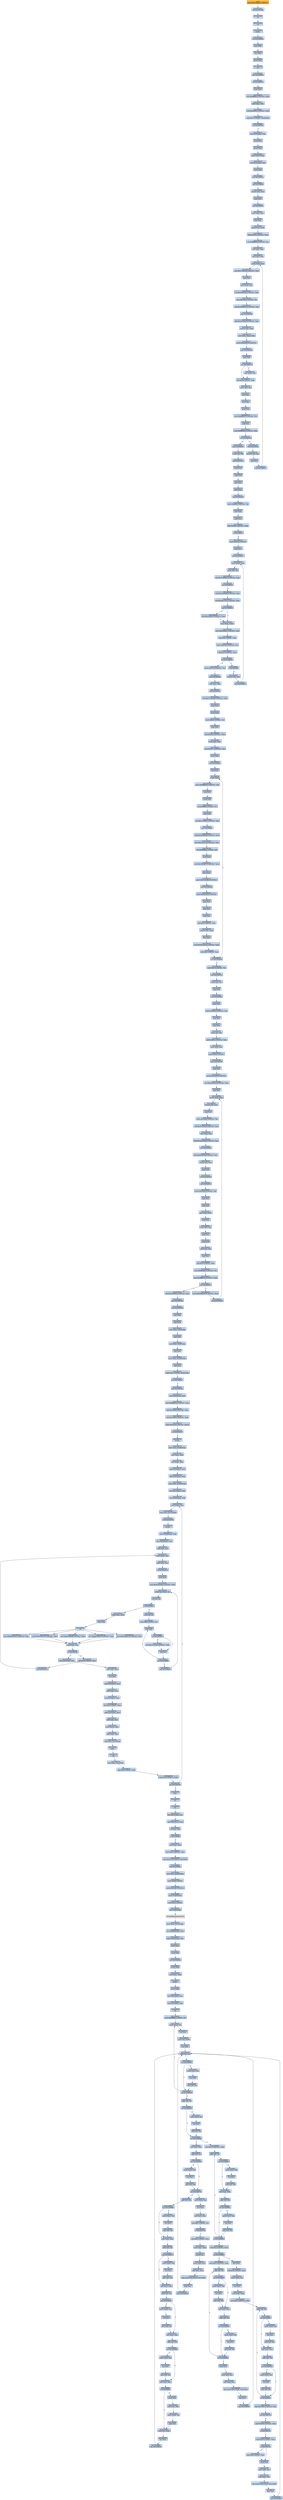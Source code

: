 digraph G {
node[shape=rectangle,style=filled,fillcolor=lightsteelblue,color=lightsteelblue]
bgcolor="transparent"
a0x01001000pushl_0x10d9001UINT32[label="start\npushl $0x10d9001<UINT32>",color="lightgrey",fillcolor="orange"];
a0x01001005call_0x0100100b[label="0x01001005\ncall 0x0100100b"];
a0x0100100bret[label="0x0100100b\nret"];
a0x0100100aret[label="0x0100100a\nret"];
a0x010d9001pusha_[label="0x010d9001\npusha "];
a0x010d9002call_0x010d900a[label="0x010d9002\ncall 0x010d900a"];
a0x010d900apopl_ebp[label="0x010d900a\npopl %ebp"];
a0x010d900bincl_ebp[label="0x010d900b\nincl %ebp"];
a0x010d900cpushl_ebp[label="0x010d900c\npushl %ebp"];
a0x010d900dret[label="0x010d900d\nret"];
a0x010d9008jmp_0x010d900e[label="0x010d9008\njmp 0x010d900e"];
a0x010d900ecall_0x010d9014[label="0x010d900e\ncall 0x010d9014"];
a0x010d9014popl_ebp[label="0x010d9014\npopl %ebp"];
a0x010d9015movl_0xffffffedUINT32_ebx[label="0x010d9015\nmovl $0xffffffed<UINT32>, %ebx"];
a0x010d901aaddl_ebp_ebx[label="0x010d901a\naddl %ebp, %ebx"];
a0x010d901csubl_0xd9000UINT32_ebx[label="0x010d901c\nsubl $0xd9000<UINT32>, %ebx"];
a0x010d9022cmpb_0x1UINT8_0x4debp_[label="0x010d9022\ncmpb $0x1<UINT8>, 0x4d(%ebp)"];
a0x010d9026jne_0x010d9034[label="0x010d9026\njne 0x010d9034"];
a0x010d9034leal_0x53ebp__eax[label="0x010d9034\nleal 0x53(%ebp), %eax"];
a0x010d9037pushl_eax[label="0x010d9037\npushl %eax"];
a0x010d9038pushl_ebx[label="0x010d9038\npushl %ebx"];
a0x010d9039pushl_0xbe5ebp_[label="0x010d9039\npushl 0xbe5(%ebp)"];
a0x010d903fleal_0x35ebp__eax[label="0x010d903f\nleal 0x35(%ebp), %eax"];
a0x010d9042pushl_eax[label="0x010d9042\npushl %eax"];
a0x010d9043jmp_0x010d90ca[label="0x010d9043\njmp 0x010d90ca"];
a0x010d90cacall_0x010d90df[label="0x010d90ca\ncall 0x010d90df"];
a0x010d90dfmovzwl_dx_ecx[label="0x010d90df\nmovzwl %dx, %ecx"];
a0x010d90e2popl_ecx[label="0x010d90e2\npopl %ecx"];
a0x010d90e3call_0x010d90fc[label="0x010d90e3\ncall 0x010d90fc"];
a0x010d90fcmovl_eax_ecx[label="0x010d90fc\nmovl %eax, %ecx"];
a0x010d90fepopl_eax[label="0x010d90fe\npopl %eax"];
a0x010d90ffmovswl_si_edx[label="0x010d90ff\nmovswl %si, %edx"];
a0x010d9102addl_0xa80UINT32_eax[label="0x010d9102\naddl $0xa80<UINT32>, %eax"];
a0x010d9108orw_0xfffff998UINT16_cx[label="0x010d9108\norw $0xfffff998<UINT16>, %cx"];
a0x010d910dsubl_ebx_ebx[label="0x010d910d\nsubl %ebx, %ebx"];
a0x010d910fmovl_esi_ecx[label="0x010d910f\nmovl %esi, %ecx"];
a0x010d9111pushl_ebxeax_[label="0x010d9111\npushl (%ebx,%eax)"];
a0x010d9114movl_0x1760e34fUINT32_ecx[label="0x010d9114\nmovl $0x1760e34f<UINT32>, %ecx"];
a0x010d9119popl_edi[label="0x010d9119\npopl %edi"];
a0x010d911amovl_ecx_esi[label="0x010d911a\nmovl %ecx, %esi"];
a0x010d911cxorl_0x58afe0f2UINT32_edi[label="0x010d911c\nxorl $0x58afe0f2<UINT32>, %edi"];
a0x010d9122xorw_0x18e0UINT16_si[label="0x010d9122\nxorw $0x18e0<UINT16>, %si"];
a0x010d9127addl_0x4698b343UINT32_edi[label="0x010d9127\naddl $0x4698b343<UINT32>, %edi"];
a0x010d912djmp_0x010d9146[label="0x010d912d\njmp 0x010d9146"];
a0x010d9146addl_0x3e74edc0UINT32_edi[label="0x010d9146\naddl $0x3e74edc0<UINT32>, %edi"];
a0x010d914cmovzwl_bx_edx[label="0x010d914c\nmovzwl %bx, %edx"];
a0x010d914fmovl_edi_eaxebx_[label="0x010d914f\nmovl %edi, (%eax,%ebx)"];
a0x010d9152pushl_0xd494679UINT32[label="0x010d9152\npushl $0xd494679<UINT32>"];
a0x010d9157jmp_0x010d916d[label="0x010d9157\njmp 0x010d916d"];
a0x010d916dpopl_edx[label="0x010d916d\npopl %edx"];
a0x010d916ejae_0x010d9176[label="0x010d916e\njae 0x010d9176"];
a0x010d9176subl_0x2UINT8_ebx[label="0x010d9176\nsubl $0x2<UINT8>, %ebx"];
a0x010d9179movw_dx_cx[label="0x010d9179\nmovw %dx, %cx"];
a0x010d917cdecl_ebx[label="0x010d917c\ndecl %ebx"];
a0x010d917ddecl_ebx[label="0x010d917d\ndecl %ebx"];
a0x010d917epushl_edi[label="0x010d917e\npushl %edi"];
a0x010d917fmovw_0xfffff1f7UINT16_cx[label="0x010d917f\nmovw $0xfffff1f7<UINT16>, %cx"];
a0x010d9183popl_esi[label="0x010d9183\npopl %esi"];
a0x010d9184cmpl_0xfffff668UINT32_ebx[label="0x010d9184\ncmpl $0xfffff668<UINT32>, %ebx"];
a0x010d918ajne_0x010d91a9[label="0x010d918a\njne 0x010d91a9"];
a0x010d91a9call_0x010d91b9[label="0x010d91a9\ncall 0x010d91b9"];
a0x010d91b9movzwl_di_esi[label="0x010d91b9\nmovzwl %di, %esi"];
a0x010d91bcpopl_esi[label="0x010d91bc\npopl %esi"];
a0x010d91bdjmp_0x010d9111[label="0x010d91bd\njmp 0x010d9111"];
a0x010d9174movl_edx_esi[label="0x010d9174\nmovl %edx, %esi"];
a0x010d9190jmp_0x010d91d4[label="0x010d9190\njmp 0x010d91d4"];
a0x010d91d4movw_si_di[label="0x010d91d4\nmovw %si, %di"];
a0x010d91d7call_0x010d91ed[label="0x010d91d7\ncall 0x010d91ed"];
a0x010d91edpushl_esi[label="0x010d91ed\npushl %esi"];
a0x010d91eepopl_edi[label="0x010d91ee\npopl %edi"];
a0x010d91efpopl_ebx[label="0x010d91ef\npopl %ebx"];
a0x010d91f0pushl_eax[label="0x010d91f0\npushl %eax"];
a0x010d91f1call_0x010d9200[label="0x010d91f1\ncall 0x010d9200"];
a0x010d9200movw_0x6f4cUINT16_di[label="0x010d9200\nmovw $0x6f4c<UINT16>, %di"];
a0x010d9204popl_edx[label="0x010d9204\npopl %edx"];
a0x010d9205popl_esi[label="0x010d9205\npopl %esi"];
a0x010d9206addl_0x98aUINT32_ebx[label="0x010d9206\naddl $0x98a<UINT32>, %ebx"];
a0x010d920cjl_0x010d9212[label="0x010d920c\njl 0x010d9212"];
a0x010d9212pushl_0x235UINT32[label="0x010d9212\npushl $0x235<UINT32>"];
a0x010d9217popl_ecx[label="0x010d9217\npopl %ecx"];
a0x010d9218jmp_0x010d9231[label="0x010d9218\njmp 0x010d9231"];
a0x010d9231movl_ebx__eax[label="0x010d9231\nmovl (%ebx), %eax"];
a0x010d9233movb_bh_dl[label="0x010d9233\nmovb %bh, %dl"];
a0x010d9235xorl_0x77e69651UINT32_eax[label="0x010d9235\nxorl $0x77e69651<UINT32>, %eax"];
a0x010d923bjae_0x010d9241[label="0x010d923b\njae 0x010d9241"];
a0x010d9241subl_0x22a0deb6UINT32_eax[label="0x010d9241\nsubl $0x22a0deb6<UINT32>, %eax"];
a0x010d9247xorl_0x391e77b7UINT32_eax[label="0x010d9247\nxorl $0x391e77b7<UINT32>, %eax"];
a0x010d924djge_0x010d9259[label="0x010d924d\njge 0x010d9259"];
a0x010d9253addl_0x25d5fe3UINT32_edi[label="0x010d9253\naddl $0x25d5fe3<UINT32>, %edi"];
a0x010d9259movl_eax_ebx_[label="0x010d9259\nmovl %eax, (%ebx)"];
a0x010d925bmovl_0xfa5480cUINT32_edi[label="0x010d925b\nmovl $0xfa5480c<UINT32>, %edi"];
a0x010d9260subl_0x4UINT8_ebx[label="0x010d9260\nsubl $0x4<UINT8>, %ebx"];
a0x010d9263movw_0x21d1UINT16_si[label="0x010d9263\nmovw $0x21d1<UINT16>, %si"];
a0x010d9267subl_0x1UINT32_ecx[label="0x010d9267\nsubl $0x1<UINT32>, %ecx"];
a0x010d926djne_0x010d9281[label="0x010d926d\njne 0x010d9281"];
a0x010d9281jo_0x010d928a[label="0x010d9281\njo 0x010d928a"];
a0x010d9287movswl_ax_edi[label="0x010d9287\nmovswl %ax, %edi"];
a0x010d928ajmp_0x010d9231[label="0x010d928a\njmp 0x010d9231"];
a0x010d9273movw_0x7d3UINT16_si[label="0x010d9273\nmovw $0x7d3<UINT16>, %si"];
a0x010d9277jmp_0x010d9296[label="0x010d9277\njmp 0x010d9296"];
a0x010d9296movl_esi_ebx[label="0x010d9296\nmovl %esi, %ebx"];
a0x010d9298call_0x010d92ac[label="0x010d9298\ncall 0x010d92ac"];
a0x010d92acmovl_0x7119c656UINT32_edx[label="0x010d92ac\nmovl $0x7119c656<UINT32>, %edx"];
a0x010d92b1popl_eax[label="0x010d92b1\npopl %eax"];
a0x010d92b2pushl_edx[label="0x010d92b2\npushl %edx"];
a0x010d92b3movb_0x62UINT8_cl[label="0x010d92b3\nmovb $0x62<UINT8>, %cl"];
a0x010d92b5popl_ebx[label="0x010d92b5\npopl %ebx"];
a0x010d92b6addl_0x8caUINT32_eax[label="0x010d92b6\naddl $0x8ca<UINT32>, %eax"];
a0x010d92bcmovl_eax_ebx[label="0x010d92bc\nmovl %eax, %ebx"];
a0x010d92bemovl_0x207UINT32_esi[label="0x010d92be\nmovl $0x207<UINT32>, %esi"];
a0x010d92c3pushl_ebx[label="0x010d92c3\npushl %ebx"];
a0x010d92c4jmp_0x010d92dc[label="0x010d92c4\njmp 0x010d92dc"];
a0x010d92dcpopl_ecx[label="0x010d92dc\npopl %ecx"];
a0x010d92ddpushl_eax_[label="0x010d92dd\npushl (%eax)"];
a0x010d92dfmovw_0xffff9654UINT16_dx[label="0x010d92df\nmovw $0xffff9654<UINT16>, %dx"];
a0x010d92e3popl_edi[label="0x010d92e3\npopl %edi"];
a0x010d92e4pushl_edi[label="0x010d92e4\npushl %edi"];
a0x010d92e5orb_0xffffffecUINT8_cl[label="0x010d92e5\norb $0xffffffec<UINT8>, %cl"];
a0x010d92e8popl_edx[label="0x010d92e8\npopl %edx"];
a0x010d92e9xorl_0x1cc290f7UINT32_edi[label="0x010d92e9\nxorl $0x1cc290f7<UINT32>, %edi"];
a0x010d92efjmp_0x010d9301[label="0x010d92ef\njmp 0x010d9301"];
a0x010d9301addl_0x5d0d2b64UINT32_edi[label="0x010d9301\naddl $0x5d0d2b64<UINT32>, %edi"];
a0x010d9307subl_0x152c21cdUINT32_edi[label="0x010d9307\nsubl $0x152c21cd<UINT32>, %edi"];
a0x010d930dadcb_0xffffffaaUINT8_ch[label="0x010d930d\nadcb $0xffffffaa<UINT8>, %ch"];
a0x010d9310pushl_edi[label="0x010d9310\npushl %edi"];
a0x010d9311movl_0x3f5a4877UINT32_ecx[label="0x010d9311\nmovl $0x3f5a4877<UINT32>, %ecx"];
a0x010d9316popl_eax_[label="0x010d9316\npopl (%eax)"];
a0x010d9318pushl_0x212bc802UINT32[label="0x010d9318\npushl $0x212bc802<UINT32>"];
a0x010d931dcall_0x010d9330[label="0x010d931d\ncall 0x010d9330"];
a0x010d9330pushl_0x2b81fafeUINT32[label="0x010d9330\npushl $0x2b81fafe<UINT32>"];
a0x010d9335popl_ebx[label="0x010d9335\npopl %ebx"];
a0x010d9336popl_ebx[label="0x010d9336\npopl %ebx"];
a0x010d9337popl_ebx[label="0x010d9337\npopl %ebx"];
a0x010d9338subl_0x3UINT8_eax[label="0x010d9338\nsubl $0x3<UINT8>, %eax"];
a0x010d933bmovzwl_dx_edx[label="0x010d933b\nmovzwl %dx, %edx"];
a0x010d933edecl_eax[label="0x010d933e\ndecl %eax"];
a0x010d933fmovl_0x3b230ec8UINT32_edx[label="0x010d933f\nmovl $0x3b230ec8<UINT32>, %edx"];
a0x010d9344subl_0x1UINT8_esi[label="0x010d9344\nsubl $0x1<UINT8>, %esi"];
a0x010d9347jne_0x010d92dd[label="0x010d9347\njne 0x010d92dd"];
a0x010d934dmovb_0x75UINT8_dl[label="0x010d934d\nmovb $0x75<UINT8>, %dl"];
a0x010d934fcall_0x010d935c[label="0x010d934f\ncall 0x010d935c"];
a0x010d935cmovw_ax_cx[label="0x010d935c\nmovw %ax, %cx"];
a0x010d935fpopl_edi[label="0x010d935f\npopl %edi"];
a0x010d9360call_0x010d936c[label="0x010d9360\ncall 0x010d936c"];
a0x010d936cpushl_ecx[label="0x010d936c\npushl %ecx"];
a0x010d936daddw_0x5d62UINT16_ax[label="0x010d936d\naddw $0x5d62<UINT16>, %ax"];
a0x010d9372popl_edi[label="0x010d9372\npopl %edi"];
a0x010d9373popl_ebx[label="0x010d9373\npopl %ebx"];
a0x010d9374movw_si_ax[label="0x010d9374\nmovw %si, %ax"];
a0x010d9377addl_0x802UINT32_ebx[label="0x010d9377\naddl $0x802<UINT32>, %ebx"];
a0x010d937dmovl_edi_eax[label="0x010d937d\nmovl %edi, %eax"];
a0x010d937fpushl_0x0UINT32[label="0x010d937f\npushl $0x0<UINT32>"];
a0x010d9384jmp_0x010d9390[label="0x010d9384\njmp 0x010d9390"];
a0x010d9390popl_edx[label="0x010d9390\npopl %edx"];
a0x010d9391pushl_0x2c897f8UINT32[label="0x010d9391\npushl $0x2c897f8<UINT32>"];
a0x010d9396xorl_0x240034c2UINT32_eax[label="0x010d9396\nxorl $0x240034c2<UINT32>, %eax"];
a0x010d939cpopl_eax[label="0x010d939c\npopl %eax"];
a0x010d939dpushl_edxebx_[label="0x010d939d\npushl (%edx,%ebx)"];
a0x010d93a0movzwl_dx_ecx[label="0x010d93a0\nmovzwl %dx, %ecx"];
a0x010d93a3popl_esi[label="0x010d93a3\npopl %esi"];
a0x010d93a4movw_0x3de6UINT16_di[label="0x010d93a4\nmovw $0x3de6<UINT16>, %di"];
a0x010d93a8subl_0x337f5baaUINT32_esi[label="0x010d93a8\nsubl $0x337f5baa<UINT32>, %esi"];
a0x010d93aemovl_edx_ecx[label="0x010d93ae\nmovl %edx, %ecx"];
a0x010d93b0addl_0x4aa4039bUINT32_esi[label="0x010d93b0\naddl $0x4aa4039b<UINT32>, %esi"];
a0x010d93b6jmp_0x010d93c9[label="0x010d93b6\njmp 0x010d93c9"];
a0x010d93c9subl_0x65d0f338UINT32_esi[label="0x010d93c9\nsubl $0x65d0f338<UINT32>, %esi"];
a0x010d93cfmovzwl_di_ecx[label="0x010d93cf\nmovzwl %di, %ecx"];
a0x010d93d2pushl_esi[label="0x010d93d2\npushl %esi"];
a0x010d93d3call_0x010d93e5[label="0x010d93d3\ncall 0x010d93e5"];
a0x010d93e5call_0x010d93f7[label="0x010d93e5\ncall 0x010d93f7"];
a0x010d93f7movw_0x40a6UINT16_di[label="0x010d93f7\nmovw $0x40a6<UINT16>, %di"];
a0x010d93fbpopl_ecx[label="0x010d93fb\npopl %ecx"];
a0x010d93fcpopl_edi[label="0x010d93fc\npopl %edi"];
a0x010d93fdpopl_ebxedx_[label="0x010d93fd\npopl (%ebx,%edx)"];
a0x010d9400pushl_esi[label="0x010d9400\npushl %esi"];
a0x010d9401movw_dx_ax[label="0x010d9401\nmovw %dx, %ax"];
a0x010d9404popl_ecx[label="0x010d9404\npopl %ecx"];
a0x010d9405pushl_edx[label="0x010d9405\npushl %edx"];
a0x010d9406movb_ch_ah[label="0x010d9406\nmovb %ch, %ah"];
a0x010d9408popl_ecx[label="0x010d9408\npopl %ecx"];
a0x010d9409subl_0x4UINT8_edx[label="0x010d9409\nsubl $0x4<UINT8>, %edx"];
a0x010d940cxorw_0xffffc092UINT16_cx[label="0x010d940c\nxorw $0xffffc092<UINT16>, %cx"];
a0x010d9411cmpl_0xfffff8e0UINT32_edx[label="0x010d9411\ncmpl $0xfffff8e0<UINT32>, %edx"];
a0x010d9417jne_0x010d9432[label="0x010d9417\njne 0x010d9432"];
a0x010d9432movl_0x44900445UINT32_eax[label="0x010d9432\nmovl $0x44900445<UINT32>, %eax"];
a0x010d9437jmp_0x010d939d[label="0x010d9437\njmp 0x010d939d"];
a0x010d941dadcl_0x14f5088cUINT32_ecx[label="0x010d941d\nadcl $0x14f5088c<UINT32>, %ecx"];
a0x010d9423jmp_0x010d944b[label="0x010d9423\njmp 0x010d944b"];
a0x010d944bcall_0x010d9450[label="0x010d944b\ncall 0x010d9450"];
a0x010d9450popl_ebp[label="0x010d9450\npopl %ebp"];
a0x010d9451popl_ebx[label="0x010d9451\npopl %ebx"];
a0x010d9452movl_ebx_0x5bebp_[label="0x010d9452\nmovl %ebx, 0x5b(%ebp)"];
a0x010d9455popl_ebx[label="0x010d9455\npopl %ebx"];
a0x010d9456movl_ebx_0x5febp_[label="0x010d9456\nmovl %ebx, 0x5f(%ebp)"];
a0x010d9459popl_eax[label="0x010d9459\npopl %eax"];
a0x010d945amovl_eax_0x40debp_[label="0x010d945a\nmovl %eax, 0x40d(%ebp)"];
a0x010d9460popl_eax[label="0x010d9460\npopl %eax"];
a0x010d9461cmpb_0x1UINT8_0x5aebp_[label="0x010d9461\ncmpb $0x1<UINT8>, 0x5a(%ebp)"];
a0x010d9465jne_0x010d94c0[label="0x010d9465\njne 0x010d94c0"];
a0x010d94c0call_0x010d9761[label="0x010d94c0\ncall 0x010d9761"];
a0x010d9761movl_0x24esp__eax[label="0x010d9761\nmovl 0x24(%esp), %eax"];
a0x010d9765andl_0xffff0000UINT32_eax[label="0x010d9765\nandl $0xffff0000<UINT32>, %eax"];
a0x010d976aaddl_0x10000UINT32_eax[label="0x010d976a\naddl $0x10000<UINT32>, %eax"];
a0x010d976fsubl_0x10000UINT32_eax[label="0x010d976f\nsubl $0x10000<UINT32>, %eax"];
a0x010d9774cmpw_0x5a4dUINT16_eax_[label="0x010d9774\ncmpw $0x5a4d<UINT16>, (%eax)"];
a0x010d9779jne_0x010d976f[label="0x010d9779\njne 0x010d976f"];
a0x010d977bpusha_[label="0x010d977b\npusha "];
a0x010d977cmovl_eax_0x3f8ebp_[label="0x010d977c\nmovl %eax, 0x3f8(%ebp)"];
a0x010d9782movl_eax_edx[label="0x010d9782\nmovl %eax, %edx"];
a0x010d9784movl_eax_ebx[label="0x010d9784\nmovl %eax, %ebx"];
a0x010d9786addl_0x3ceax__eax[label="0x010d9786\naddl 0x3c(%eax), %eax"];
a0x010d9789addl_0x78eax__ebx[label="0x010d9789\naddl 0x78(%eax), %ebx"];
a0x010d978cmovl_ebx_0x30debp_[label="0x010d978c\nmovl %ebx, 0x30d(%ebp)"];
a0x010d9792leal_0x3ccebp__ebx[label="0x010d9792\nleal 0x3cc(%ebp), %ebx"];
a0x010d9798leal_0x3e4ebp__edi[label="0x010d9798\nleal 0x3e4(%ebp), %edi"];
a0x010d979emovl_ebx__esi[label="0x010d979e\nmovl (%ebx), %esi"];
a0x010d97a0movl_esi_0x37cebp_[label="0x010d97a0\nmovl %esi, 0x37c(%ebp)"];
a0x010d97a6call_0x010d97b6[label="0x010d97a6\ncall 0x010d97b6"];
a0x010d97b6pusha_[label="0x010d97b6\npusha "];
a0x010d97b7movl_0x30debp__ebx[label="0x010d97b7\nmovl 0x30d(%ebp), %ebx"];
a0x010d97bdmovl_0x20ebx__ecx[label="0x010d97bd\nmovl 0x20(%ebx), %ecx"];
a0x010d97c0addl_edx_ecx[label="0x010d97c0\naddl %edx, %ecx"];
a0x010d97c2movl_ecx__esi[label="0x010d97c2\nmovl (%ecx), %esi"];
a0x010d97c4addl_edx_esi[label="0x010d97c4\naddl %edx, %esi"];
a0x010d97c6call_0x010d97fa[label="0x010d97c6\ncall 0x010d97fa"];
a0x010d97fapushl_edx[label="0x010d97fa\npushl %edx"];
a0x010d97fbmovl_0x9c3b248eUINT32_edx[label="0x010d97fb\nmovl $0x9c3b248e<UINT32>, %edx"];
a0x010d9800lodsb_ds_esi__al[label="0x010d9800\nlodsb %ds:(%esi), %al"];
a0x010d9801orb_al_al[label="0x010d9801\norb %al, %al"];
a0x010d9803je_0x010d9819[label="0x010d9803\nje 0x010d9819"];
a0x010d9805xorb_al_dl[label="0x010d9805\nxorb %al, %dl"];
a0x010d9807movb_0x8UINT8_al[label="0x010d9807\nmovb $0x8<UINT8>, %al"];
a0x010d9809shrl_edx[label="0x010d9809\nshrl %edx"];
a0x010d980bjae_0x010d9813[label="0x010d980b\njae 0x010d9813"];
a0x010d980dxorl_0xc1a7f39aUINT32_edx[label="0x010d980d\nxorl $0xc1a7f39a<UINT32>, %edx"];
a0x010d9813decb_al[label="0x010d9813\ndecb %al"];
a0x010d9815jne_0x010d9809[label="0x010d9815\njne 0x010d9809"];
a0x010d9817jmp_0x010d9800[label="0x010d9817\njmp 0x010d9800"];
a0x010d9819xchgl_eax_edx[label="0x010d9819\nxchgl %eax, %edx"];
a0x010d981apopl_edx[label="0x010d981a\npopl %edx"];
a0x010d981bret[label="0x010d981b\nret"];
a0x010d97cbmovl_0xb72551a7UINT32_edi[label="0x010d97cb\nmovl $0xb72551a7<UINT32>, %edi"];
a0x010d97d0cmpl_edi_eax[label="0x010d97d0\ncmpl %edi, %eax"];
a0x010d97d2je_0x010d97d9[label="0x010d97d2\nje 0x010d97d9"];
a0x010d97d4addl_0x4UINT8_ecx[label="0x010d97d4\naddl $0x4<UINT8>, %ecx"];
a0x010d97d7jmp_0x010d97c2[label="0x010d97d7\njmp 0x010d97c2"];
a0x010d97d9subl_0x20ebx__ecx[label="0x010d97d9\nsubl 0x20(%ebx), %ecx"];
a0x010d97dcsubl_edx_ecx[label="0x010d97dc\nsubl %edx, %ecx"];
a0x010d97deshrl_ecx[label="0x010d97de\nshrl %ecx"];
a0x010d97e0addl_0x24ebx__ecx[label="0x010d97e0\naddl 0x24(%ebx), %ecx"];
a0x010d97e3addl_edx_ecx[label="0x010d97e3\naddl %edx, %ecx"];
a0x010d97e5movzwl_ecx__ecx[label="0x010d97e5\nmovzwl (%ecx), %ecx"];
a0x010d97e8shll_0x2UINT8_ecx[label="0x010d97e8\nshll $0x2<UINT8>, %ecx"];
a0x010d97ebaddl_0x1cebx__ecx[label="0x010d97eb\naddl 0x1c(%ebx), %ecx"];
a0x010d97eeaddl_edx_ecx[label="0x010d97ee\naddl %edx, %ecx"];
a0x010d97f0movl_ecx__ecx[label="0x010d97f0\nmovl (%ecx), %ecx"];
a0x010d97f2addl_edx_ecx[label="0x010d97f2\naddl %edx, %ecx"];
a0x010d97f4movl_ecx_0x1cesp_[label="0x010d97f4\nmovl %ecx, 0x1c(%esp)"];
a0x010d97f8popa_[label="0x010d97f8\npopa "];
a0x010d97f9ret[label="0x010d97f9\nret"];
a0x010d97abstosl_eax_es_edi_[label="0x010d97ab\nstosl %eax, %es:(%edi)"];
a0x010d97acaddl_0x4UINT8_ebx[label="0x010d97ac\naddl $0x4<UINT8>, %ebx"];
a0x010d97afcmpl_0x0UINT8_ebx_[label="0x010d97af\ncmpl $0x0<UINT8>, (%ebx)"];
a0x010d97b2jne_0x010d979e[label="0x010d97b2\njne 0x010d979e"];
a0x010d97cbmovl_0xa7493bf0UINT32_edi[label="0x010d97cb\nmovl $0xa7493bf0<UINT32>, %edi"];
a0x010d97cbmovl_0x90190257UINT32_edi[label="0x010d97cb\nmovl $0x90190257<UINT32>, %edi"];
a0x010d97cbmovl_0x74ee3213UINT32_edi[label="0x010d97cb\nmovl $0x74ee3213<UINT32>, %edi"];
a0x010d97cbmovl_0x49cd75ceUINT32_edi[label="0x010d97cb\nmovl $0x49cd75ce<UINT32>, %edi"];
a0x010d97b4popa_[label="0x010d97b4\npopa "];
a0x010d97b5ret[label="0x010d97b5\nret"];
a0x010d94c5cld_[label="0x010d94c5\ncld "];
a0x010d94c6leal_0x8cebp__esi[label="0x010d94c6\nleal 0x8c(%ebp), %esi"];
a0x010d94cclodsl_ds_esi__eax[label="0x010d94cc\nlodsl %ds:(%esi), %eax"];
a0x010d94cdorl_eax_eax[label="0x010d94cd\norl %eax, %eax"];
a0x010d94cfje_0x010d94ec[label="0x010d94cf\nje 0x010d94ec"];
a0x010d94d1movl_eax_edi[label="0x010d94d1\nmovl %eax, %edi"];
a0x010d94d3movl_0xcUINT32_ecx[label="0x010d94d3\nmovl $0xc<UINT32>, %ecx"];
a0x010d94d8repz_movsb_ds_esi__es_edi_[label="0x010d94d8\nrepz movsb %ds:(%esi), %es:(%edi)"];
a0x010d94dajmp_0x010d94ec[label="0x010d94da\njmp 0x010d94ec"];
a0x010d94ecmovl_esp_0x429ebp_[label="0x010d94ec\nmovl %esp, 0x429(%ebp)"];
a0x010d94f2pushl_0x40UINT8[label="0x010d94f2\npushl $0x40<UINT8>"];
a0x010d94f4pushl_0x1000UINT32[label="0x010d94f4\npushl $0x1000<UINT32>"];
a0x010d94f9pushl_0x408ebp_[label="0x010d94f9\npushl 0x408(%ebp)"];
a0x010d94ffpushl_0x0UINT8[label="0x010d94ff\npushl $0x0<UINT8>"];
a0x010d9501call_0x3f0ebp_[label="0x010d9501\ncall 0x3f0(%ebp)"];
VirtualAlloc_kernel32_dll[label="VirtualAlloc@kernel32.dll",color="lightgrey",fillcolor="lightgrey"];
a0x010d9507movl_eax_0x1ccebp_[label="0x010d9507\nmovl %eax, 0x1cc(%ebp)"];
a0x010d950dmovl_0x400ebp__ebx[label="0x010d950d\nmovl 0x400(%ebp), %ebx"];
a0x010d9513addl_0x40debp__ebx[label="0x010d9513\naddl 0x40d(%ebp), %ebx"];
a0x010d9519pushl_eax[label="0x010d9519\npushl %eax"];
a0x010d951apushl_ebx[label="0x010d951a\npushl %ebx"];
a0x010d951bcall_0x010d9624[label="0x010d951b\ncall 0x010d9624"];
a0x010d9624pushl_ebp[label="0x010d9624\npushl %ebp"];
a0x010d9625movl_esp_ebp[label="0x010d9625\nmovl %esp, %ebp"];
a0x010d9627pusha_[label="0x010d9627\npusha "];
a0x010d9628pushl_ebp[label="0x010d9628\npushl %ebp"];
a0x010d9629movl_0x8ebp__esi[label="0x010d9629\nmovl 0x8(%ebp), %esi"];
a0x010d962cmovl_0xcebp__edi[label="0x010d962c\nmovl 0xc(%ebp), %edi"];
a0x010d962fcld_[label="0x010d962f\ncld "];
a0x010d9630movb_0xffffff80UINT8_dl[label="0x010d9630\nmovb $0xffffff80<UINT8>, %dl"];
a0x010d9632movb_esi__al[label="0x010d9632\nmovb (%esi), %al"];
a0x010d9634incl_esi[label="0x010d9634\nincl %esi"];
a0x010d9635movb_al_edi_[label="0x010d9635\nmovb %al, (%edi)"];
a0x010d9637incl_edi[label="0x010d9637\nincl %edi"];
a0x010d9638addb_dl_dl[label="0x010d9638\naddb %dl, %dl"];
a0x010d963ajne_0x010d9641[label="0x010d963a\njne 0x010d9641"];
a0x010d963cmovb_esi__dl[label="0x010d963c\nmovb (%esi), %dl"];
a0x010d963eincl_esi[label="0x010d963e\nincl %esi"];
a0x010d963fadcb_dl_dl[label="0x010d963f\nadcb %dl, %dl"];
a0x010d9641jae_0x010d9632[label="0x010d9641\njae 0x010d9632"];
a0x010d9643addb_dl_dl[label="0x010d9643\naddb %dl, %dl"];
a0x010d9645jne_0x010d964c[label="0x010d9645\njne 0x010d964c"];
a0x010d964cjae_0x010d9698[label="0x010d964c\njae 0x010d9698"];
a0x010d964exorl_eax_eax[label="0x010d964e\nxorl %eax, %eax"];
a0x010d9650addb_dl_dl[label="0x010d9650\naddb %dl, %dl"];
a0x010d9652jne_0x010d9659[label="0x010d9652\njne 0x010d9659"];
a0x010d9659jae_0x010d9735[label="0x010d9659\njae 0x010d9735"];
a0x010d965faddb_dl_dl[label="0x010d965f\naddb %dl, %dl"];
a0x010d9661jne_0x010d9668[label="0x010d9661\njne 0x010d9668"];
a0x010d9668adcl_eax_eax[label="0x010d9668\nadcl %eax, %eax"];
a0x010d966aaddb_dl_dl[label="0x010d966a\naddb %dl, %dl"];
a0x010d966cjne_0x010d9673[label="0x010d966c\njne 0x010d9673"];
a0x010d9673adcl_eax_eax[label="0x010d9673\nadcl %eax, %eax"];
a0x010d9675addb_dl_dl[label="0x010d9675\naddb %dl, %dl"];
a0x010d9677jne_0x010d967e[label="0x010d9677\njne 0x010d967e"];
a0x010d967eadcl_eax_eax[label="0x010d967e\nadcl %eax, %eax"];
a0x010d9680addb_dl_dl[label="0x010d9680\naddb %dl, %dl"];
a0x010d9682jne_0x010d9689[label="0x010d9682\njne 0x010d9689"];
a0x010d9684movb_esi__dl[label="0x010d9684\nmovb (%esi), %dl"];
a0x010d9686incl_esi[label="0x010d9686\nincl %esi"];
a0x010d9687adcb_dl_dl[label="0x010d9687\nadcb %dl, %dl"];
a0x010d9689adcl_eax_eax[label="0x010d9689\nadcl %eax, %eax"];
a0x010d968bje_0x010d9693[label="0x010d968b\nje 0x010d9693"];
a0x010d9693movb_al_edi_[label="0x010d9693\nmovb %al, (%edi)"];
a0x010d9695incl_edi[label="0x010d9695\nincl %edi"];
a0x010d9696jmp_0x010d9638[label="0x010d9696\njmp 0x010d9638"];
a0x010d9735movb_esi__al[label="0x010d9735\nmovb (%esi), %al"];
a0x010d9737incl_esi[label="0x010d9737\nincl %esi"];
a0x010d9738xorl_ecx_ecx[label="0x010d9738\nxorl %ecx, %ecx"];
a0x010d973ashrb_0x1UINT8_al[label="0x010d973a\nshrb $0x1<UINT8>, %al"];
a0x010d973dje_0x010d9751[label="0x010d973d\nje 0x010d9751"];
a0x010d973fadcl_0x2UINT8_ecx[label="0x010d973f\nadcl $0x2<UINT8>, %ecx"];
a0x010d9742movl_eax_ebp[label="0x010d9742\nmovl %eax, %ebp"];
a0x010d9744pushl_esi[label="0x010d9744\npushl %esi"];
a0x010d9745movl_edi_esi[label="0x010d9745\nmovl %edi, %esi"];
a0x010d9747subl_eax_esi[label="0x010d9747\nsubl %eax, %esi"];
a0x010d9749repz_movsb_ds_esi__es_edi_[label="0x010d9749\nrepz movsb %ds:(%esi), %es:(%edi)"];
a0x010d974bpopl_esi[label="0x010d974b\npopl %esi"];
a0x010d974cjmp_0x010d9638[label="0x010d974c\njmp 0x010d9638"];
a0x010d9647movb_esi__dl[label="0x010d9647\nmovb (%esi), %dl"];
a0x010d9649incl_esi[label="0x010d9649\nincl %esi"];
a0x010d964aadcb_dl_dl[label="0x010d964a\nadcb %dl, %dl"];
a0x010d9698movl_0x1UINT32_eax[label="0x010d9698\nmovl $0x1<UINT32>, %eax"];
a0x010d969daddb_dl_dl[label="0x010d969d\naddb %dl, %dl"];
a0x010d969fjne_0x010d96a6[label="0x010d969f\njne 0x010d96a6"];
a0x010d96a1movb_esi__dl[label="0x010d96a1\nmovb (%esi), %dl"];
a0x010d96a3incl_esi[label="0x010d96a3\nincl %esi"];
a0x010d96a4adcb_dl_dl[label="0x010d96a4\nadcb %dl, %dl"];
a0x010d96a6adcl_eax_eax[label="0x010d96a6\nadcl %eax, %eax"];
a0x010d96a8addb_dl_dl[label="0x010d96a8\naddb %dl, %dl"];
a0x010d96aajne_0x010d96b1[label="0x010d96aa\njne 0x010d96b1"];
a0x010d96b1jb_0x010d969d[label="0x010d96b1\njb 0x010d969d"];
a0x010d96b3subl_0x2UINT8_eax[label="0x010d96b3\nsubl $0x2<UINT8>, %eax"];
a0x010d96b6jne_0x010d96e0[label="0x010d96b6\njne 0x010d96e0"];
a0x010d96e0decl_eax[label="0x010d96e0\ndecl %eax"];
a0x010d96e1shll_0x8UINT8_eax[label="0x010d96e1\nshll $0x8<UINT8>, %eax"];
a0x010d96e4movb_esi__al[label="0x010d96e4\nmovb (%esi), %al"];
a0x010d96e6incl_esi[label="0x010d96e6\nincl %esi"];
a0x010d96e7movl_eax_ebp[label="0x010d96e7\nmovl %eax, %ebp"];
a0x010d96e9movl_0x1UINT32_ecx[label="0x010d96e9\nmovl $0x1<UINT32>, %ecx"];
a0x010d96eeaddb_dl_dl[label="0x010d96ee\naddb %dl, %dl"];
a0x010d96f0jne_0x010d96f7[label="0x010d96f0\njne 0x010d96f7"];
a0x010d96f7adcl_ecx_ecx[label="0x010d96f7\nadcl %ecx, %ecx"];
a0x010d96f9addb_dl_dl[label="0x010d96f9\naddb %dl, %dl"];
a0x010d96fbjne_0x010d9702[label="0x010d96fb\njne 0x010d9702"];
a0x010d9702jb_0x010d96ee[label="0x010d9702\njb 0x010d96ee"];
a0x010d96f2movb_esi__dl[label="0x010d96f2\nmovb (%esi), %dl"];
a0x010d96f4incl_esi[label="0x010d96f4\nincl %esi"];
a0x010d96f5adcb_dl_dl[label="0x010d96f5\nadcb %dl, %dl"];
a0x010d9704cmpl_0x7d00UINT32_eax[label="0x010d9704\ncmpl $0x7d00<UINT32>, %eax"];
a0x010d9709jae_0x010d9725[label="0x010d9709\njae 0x010d9725"];
a0x010d970bcmpl_0x500UINT32_eax[label="0x010d970b\ncmpl $0x500<UINT32>, %eax"];
a0x010d9710jb_0x010d9720[label="0x010d9710\njb 0x010d9720"];
a0x010d9720cmpl_0x7fUINT8_eax[label="0x010d9720\ncmpl $0x7f<UINT8>, %eax"];
a0x010d9723ja_0x010d9728[label="0x010d9723\nja 0x010d9728"];
a0x010d9725addl_0x2UINT8_ecx[label="0x010d9725\naddl $0x2<UINT8>, %ecx"];
a0x010d9728pushl_esi[label="0x010d9728\npushl %esi"];
a0x010d9729movl_edi_esi[label="0x010d9729\nmovl %edi, %esi"];
a0x010d972bsubl_eax_esi[label="0x010d972b\nsubl %eax, %esi"];
a0x010d972drepz_movsb_ds_esi__es_edi_[label="0x010d972d\nrepz movsb %ds:(%esi), %es:(%edi)"];
a0x010d972fpopl_esi[label="0x010d972f\npopl %esi"];
a0x010d9730jmp_0x010d9638[label="0x010d9730\njmp 0x010d9638"];
a0x010d9663movb_esi__dl[label="0x010d9663\nmovb (%esi), %dl"];
a0x010d9665incl_esi[label="0x010d9665\nincl %esi"];
a0x010d9666adcb_dl_dl[label="0x010d9666\nadcb %dl, %dl"];
a0x010d96b8movl_0x1UINT32_ecx[label="0x010d96b8\nmovl $0x1<UINT32>, %ecx"];
a0x010d96bdaddb_dl_dl[label="0x010d96bd\naddb %dl, %dl"];
a0x010d96bfjne_0x010d96c6[label="0x010d96bf\njne 0x010d96c6"];
a0x010d96c1movb_esi__dl[label="0x010d96c1\nmovb (%esi), %dl"];
a0x010d96c3incl_esi[label="0x010d96c3\nincl %esi"];
a0x010d96c4adcb_dl_dl[label="0x010d96c4\nadcb %dl, %dl"];
a0x010d96c6adcl_ecx_ecx[label="0x010d96c6\nadcl %ecx, %ecx"];
a0x010d96c8addb_dl_dl[label="0x010d96c8\naddb %dl, %dl"];
a0x010d96cajne_0x010d96d1[label="0x010d96ca\njne 0x010d96d1"];
a0x010d96d1jb_0x010d96bd[label="0x010d96d1\njb 0x010d96bd"];
a0x010d96d3pushl_esi[label="0x010d96d3\npushl %esi"];
a0x010d96d4movl_edi_esi[label="0x010d96d4\nmovl %edi, %esi"];
a0x010d96d6subl_ebp_esi[label="0x010d96d6\nsubl %ebp, %esi"];
a0x010d96d8repz_movsb_ds_esi__es_edi_[label="0x010d96d8\nrepz movsb %ds:(%esi), %es:(%edi)"];
a0x010d96dapopl_esi[label="0x010d96da\npopl %esi"];
a0x010d96dbjmp_0x010d9638[label="0x010d96db\njmp 0x010d9638"];
a0x010d96ccmovb_esi__dl[label="0x010d96cc\nmovb (%esi), %dl"];
a0x010d96ceincl_esi[label="0x010d96ce\nincl %esi"];
a0x010d96cfadcb_dl_dl[label="0x010d96cf\nadcb %dl, %dl"];
a0x010d968dpushl_edi[label="0x010d968d\npushl %edi"];
a0x010d968esubl_eax_edi[label="0x010d968e\nsubl %eax, %edi"];
a0x010d9690movb_edi__al[label="0x010d9690\nmovb (%edi), %al"];
a0x010d9692popl_edi[label="0x010d9692\npopl %edi"];
a0x010d9654movb_esi__dl[label="0x010d9654\nmovb (%esi), %dl"];
a0x010d9656incl_esi[label="0x010d9656\nincl %esi"];
a0x010d9657adcb_dl_dl[label="0x010d9657\nadcb %dl, %dl"];
a0x010d96acmovb_esi__dl[label="0x010d96ac\nmovb (%esi), %dl"];
a0x010d96aeincl_esi[label="0x010d96ae\nincl %esi"];
a0x010d96afadcb_dl_dl[label="0x010d96af\nadcb %dl, %dl"];
a0x010d96fdmovb_esi__dl[label="0x010d96fd\nmovb (%esi), %dl"];
a0x010d96ffincl_esi[label="0x010d96ff\nincl %esi"];
a0x010d9700adcb_dl_dl[label="0x010d9700\nadcb %dl, %dl"];
a0x010d966emovb_esi__dl[label="0x010d966e\nmovb (%esi), %dl"];
a0x010d9670incl_esi[label="0x010d9670\nincl %esi"];
a0x010d9671adcb_dl_dl[label="0x010d9671\nadcb %dl, %dl"];
a0x010d9679movb_esi__dl[label="0x010d9679\nmovb (%esi), %dl"];
a0x010d967bincl_esi[label="0x010d967b\nincl %esi"];
a0x010d967cadcb_dl_dl[label="0x010d967c\nadcb %dl, %dl"];
a0x01001000pushl_0x10d9001UINT32 -> a0x01001005call_0x0100100b [color="#000000"];
a0x01001005call_0x0100100b -> a0x0100100bret [color="#000000"];
a0x0100100bret -> a0x0100100aret [color="#000000"];
a0x0100100aret -> a0x010d9001pusha_ [color="#000000"];
a0x010d9001pusha_ -> a0x010d9002call_0x010d900a [color="#000000"];
a0x010d9002call_0x010d900a -> a0x010d900apopl_ebp [color="#000000"];
a0x010d900apopl_ebp -> a0x010d900bincl_ebp [color="#000000"];
a0x010d900bincl_ebp -> a0x010d900cpushl_ebp [color="#000000"];
a0x010d900cpushl_ebp -> a0x010d900dret [color="#000000"];
a0x010d900dret -> a0x010d9008jmp_0x010d900e [color="#000000"];
a0x010d9008jmp_0x010d900e -> a0x010d900ecall_0x010d9014 [color="#000000"];
a0x010d900ecall_0x010d9014 -> a0x010d9014popl_ebp [color="#000000"];
a0x010d9014popl_ebp -> a0x010d9015movl_0xffffffedUINT32_ebx [color="#000000"];
a0x010d9015movl_0xffffffedUINT32_ebx -> a0x010d901aaddl_ebp_ebx [color="#000000"];
a0x010d901aaddl_ebp_ebx -> a0x010d901csubl_0xd9000UINT32_ebx [color="#000000"];
a0x010d901csubl_0xd9000UINT32_ebx -> a0x010d9022cmpb_0x1UINT8_0x4debp_ [color="#000000"];
a0x010d9022cmpb_0x1UINT8_0x4debp_ -> a0x010d9026jne_0x010d9034 [color="#000000"];
a0x010d9026jne_0x010d9034 -> a0x010d9034leal_0x53ebp__eax [color="#000000",label="T"];
a0x010d9034leal_0x53ebp__eax -> a0x010d9037pushl_eax [color="#000000"];
a0x010d9037pushl_eax -> a0x010d9038pushl_ebx [color="#000000"];
a0x010d9038pushl_ebx -> a0x010d9039pushl_0xbe5ebp_ [color="#000000"];
a0x010d9039pushl_0xbe5ebp_ -> a0x010d903fleal_0x35ebp__eax [color="#000000"];
a0x010d903fleal_0x35ebp__eax -> a0x010d9042pushl_eax [color="#000000"];
a0x010d9042pushl_eax -> a0x010d9043jmp_0x010d90ca [color="#000000"];
a0x010d9043jmp_0x010d90ca -> a0x010d90cacall_0x010d90df [color="#000000"];
a0x010d90cacall_0x010d90df -> a0x010d90dfmovzwl_dx_ecx [color="#000000"];
a0x010d90dfmovzwl_dx_ecx -> a0x010d90e2popl_ecx [color="#000000"];
a0x010d90e2popl_ecx -> a0x010d90e3call_0x010d90fc [color="#000000"];
a0x010d90e3call_0x010d90fc -> a0x010d90fcmovl_eax_ecx [color="#000000"];
a0x010d90fcmovl_eax_ecx -> a0x010d90fepopl_eax [color="#000000"];
a0x010d90fepopl_eax -> a0x010d90ffmovswl_si_edx [color="#000000"];
a0x010d90ffmovswl_si_edx -> a0x010d9102addl_0xa80UINT32_eax [color="#000000"];
a0x010d9102addl_0xa80UINT32_eax -> a0x010d9108orw_0xfffff998UINT16_cx [color="#000000"];
a0x010d9108orw_0xfffff998UINT16_cx -> a0x010d910dsubl_ebx_ebx [color="#000000"];
a0x010d910dsubl_ebx_ebx -> a0x010d910fmovl_esi_ecx [color="#000000"];
a0x010d910fmovl_esi_ecx -> a0x010d9111pushl_ebxeax_ [color="#000000"];
a0x010d9111pushl_ebxeax_ -> a0x010d9114movl_0x1760e34fUINT32_ecx [color="#000000"];
a0x010d9114movl_0x1760e34fUINT32_ecx -> a0x010d9119popl_edi [color="#000000"];
a0x010d9119popl_edi -> a0x010d911amovl_ecx_esi [color="#000000"];
a0x010d911amovl_ecx_esi -> a0x010d911cxorl_0x58afe0f2UINT32_edi [color="#000000"];
a0x010d911cxorl_0x58afe0f2UINT32_edi -> a0x010d9122xorw_0x18e0UINT16_si [color="#000000"];
a0x010d9122xorw_0x18e0UINT16_si -> a0x010d9127addl_0x4698b343UINT32_edi [color="#000000"];
a0x010d9127addl_0x4698b343UINT32_edi -> a0x010d912djmp_0x010d9146 [color="#000000"];
a0x010d912djmp_0x010d9146 -> a0x010d9146addl_0x3e74edc0UINT32_edi [color="#000000"];
a0x010d9146addl_0x3e74edc0UINT32_edi -> a0x010d914cmovzwl_bx_edx [color="#000000"];
a0x010d914cmovzwl_bx_edx -> a0x010d914fmovl_edi_eaxebx_ [color="#000000"];
a0x010d914fmovl_edi_eaxebx_ -> a0x010d9152pushl_0xd494679UINT32 [color="#000000"];
a0x010d9152pushl_0xd494679UINT32 -> a0x010d9157jmp_0x010d916d [color="#000000"];
a0x010d9157jmp_0x010d916d -> a0x010d916dpopl_edx [color="#000000"];
a0x010d916dpopl_edx -> a0x010d916ejae_0x010d9176 [color="#000000"];
a0x010d916ejae_0x010d9176 -> a0x010d9176subl_0x2UINT8_ebx [color="#000000",label="T"];
a0x010d9176subl_0x2UINT8_ebx -> a0x010d9179movw_dx_cx [color="#000000"];
a0x010d9179movw_dx_cx -> a0x010d917cdecl_ebx [color="#000000"];
a0x010d917cdecl_ebx -> a0x010d917ddecl_ebx [color="#000000"];
a0x010d917ddecl_ebx -> a0x010d917epushl_edi [color="#000000"];
a0x010d917epushl_edi -> a0x010d917fmovw_0xfffff1f7UINT16_cx [color="#000000"];
a0x010d917fmovw_0xfffff1f7UINT16_cx -> a0x010d9183popl_esi [color="#000000"];
a0x010d9183popl_esi -> a0x010d9184cmpl_0xfffff668UINT32_ebx [color="#000000"];
a0x010d9184cmpl_0xfffff668UINT32_ebx -> a0x010d918ajne_0x010d91a9 [color="#000000"];
a0x010d918ajne_0x010d91a9 -> a0x010d91a9call_0x010d91b9 [color="#000000",label="T"];
a0x010d91a9call_0x010d91b9 -> a0x010d91b9movzwl_di_esi [color="#000000"];
a0x010d91b9movzwl_di_esi -> a0x010d91bcpopl_esi [color="#000000"];
a0x010d91bcpopl_esi -> a0x010d91bdjmp_0x010d9111 [color="#000000"];
a0x010d91bdjmp_0x010d9111 -> a0x010d9111pushl_ebxeax_ [color="#000000"];
a0x010d916ejae_0x010d9176 -> a0x010d9174movl_edx_esi [color="#000000",label="F"];
a0x010d9174movl_edx_esi -> a0x010d9176subl_0x2UINT8_ebx [color="#000000"];
a0x010d918ajne_0x010d91a9 -> a0x010d9190jmp_0x010d91d4 [color="#000000",label="F"];
a0x010d9190jmp_0x010d91d4 -> a0x010d91d4movw_si_di [color="#000000"];
a0x010d91d4movw_si_di -> a0x010d91d7call_0x010d91ed [color="#000000"];
a0x010d91d7call_0x010d91ed -> a0x010d91edpushl_esi [color="#000000"];
a0x010d91edpushl_esi -> a0x010d91eepopl_edi [color="#000000"];
a0x010d91eepopl_edi -> a0x010d91efpopl_ebx [color="#000000"];
a0x010d91efpopl_ebx -> a0x010d91f0pushl_eax [color="#000000"];
a0x010d91f0pushl_eax -> a0x010d91f1call_0x010d9200 [color="#000000"];
a0x010d91f1call_0x010d9200 -> a0x010d9200movw_0x6f4cUINT16_di [color="#000000"];
a0x010d9200movw_0x6f4cUINT16_di -> a0x010d9204popl_edx [color="#000000"];
a0x010d9204popl_edx -> a0x010d9205popl_esi [color="#000000"];
a0x010d9205popl_esi -> a0x010d9206addl_0x98aUINT32_ebx [color="#000000"];
a0x010d9206addl_0x98aUINT32_ebx -> a0x010d920cjl_0x010d9212 [color="#000000"];
a0x010d920cjl_0x010d9212 -> a0x010d9212pushl_0x235UINT32 [color="#000000",label="F"];
a0x010d9212pushl_0x235UINT32 -> a0x010d9217popl_ecx [color="#000000"];
a0x010d9217popl_ecx -> a0x010d9218jmp_0x010d9231 [color="#000000"];
a0x010d9218jmp_0x010d9231 -> a0x010d9231movl_ebx__eax [color="#000000"];
a0x010d9231movl_ebx__eax -> a0x010d9233movb_bh_dl [color="#000000"];
a0x010d9233movb_bh_dl -> a0x010d9235xorl_0x77e69651UINT32_eax [color="#000000"];
a0x010d9235xorl_0x77e69651UINT32_eax -> a0x010d923bjae_0x010d9241 [color="#000000"];
a0x010d923bjae_0x010d9241 -> a0x010d9241subl_0x22a0deb6UINT32_eax [color="#000000",label="T"];
a0x010d9241subl_0x22a0deb6UINT32_eax -> a0x010d9247xorl_0x391e77b7UINT32_eax [color="#000000"];
a0x010d9247xorl_0x391e77b7UINT32_eax -> a0x010d924djge_0x010d9259 [color="#000000"];
a0x010d924djge_0x010d9259 -> a0x010d9253addl_0x25d5fe3UINT32_edi [color="#000000",label="F"];
a0x010d9253addl_0x25d5fe3UINT32_edi -> a0x010d9259movl_eax_ebx_ [color="#000000"];
a0x010d9259movl_eax_ebx_ -> a0x010d925bmovl_0xfa5480cUINT32_edi [color="#000000"];
a0x010d925bmovl_0xfa5480cUINT32_edi -> a0x010d9260subl_0x4UINT8_ebx [color="#000000"];
a0x010d9260subl_0x4UINT8_ebx -> a0x010d9263movw_0x21d1UINT16_si [color="#000000"];
a0x010d9263movw_0x21d1UINT16_si -> a0x010d9267subl_0x1UINT32_ecx [color="#000000"];
a0x010d9267subl_0x1UINT32_ecx -> a0x010d926djne_0x010d9281 [color="#000000"];
a0x010d926djne_0x010d9281 -> a0x010d9281jo_0x010d928a [color="#000000",label="T"];
a0x010d9281jo_0x010d928a -> a0x010d9287movswl_ax_edi [color="#000000",label="F"];
a0x010d9287movswl_ax_edi -> a0x010d928ajmp_0x010d9231 [color="#000000"];
a0x010d928ajmp_0x010d9231 -> a0x010d9231movl_ebx__eax [color="#000000"];
a0x010d924djge_0x010d9259 -> a0x010d9259movl_eax_ebx_ [color="#000000",label="T"];
a0x010d926djne_0x010d9281 -> a0x010d9273movw_0x7d3UINT16_si [color="#000000",label="F"];
a0x010d9273movw_0x7d3UINT16_si -> a0x010d9277jmp_0x010d9296 [color="#000000"];
a0x010d9277jmp_0x010d9296 -> a0x010d9296movl_esi_ebx [color="#000000"];
a0x010d9296movl_esi_ebx -> a0x010d9298call_0x010d92ac [color="#000000"];
a0x010d9298call_0x010d92ac -> a0x010d92acmovl_0x7119c656UINT32_edx [color="#000000"];
a0x010d92acmovl_0x7119c656UINT32_edx -> a0x010d92b1popl_eax [color="#000000"];
a0x010d92b1popl_eax -> a0x010d92b2pushl_edx [color="#000000"];
a0x010d92b2pushl_edx -> a0x010d92b3movb_0x62UINT8_cl [color="#000000"];
a0x010d92b3movb_0x62UINT8_cl -> a0x010d92b5popl_ebx [color="#000000"];
a0x010d92b5popl_ebx -> a0x010d92b6addl_0x8caUINT32_eax [color="#000000"];
a0x010d92b6addl_0x8caUINT32_eax -> a0x010d92bcmovl_eax_ebx [color="#000000"];
a0x010d92bcmovl_eax_ebx -> a0x010d92bemovl_0x207UINT32_esi [color="#000000"];
a0x010d92bemovl_0x207UINT32_esi -> a0x010d92c3pushl_ebx [color="#000000"];
a0x010d92c3pushl_ebx -> a0x010d92c4jmp_0x010d92dc [color="#000000"];
a0x010d92c4jmp_0x010d92dc -> a0x010d92dcpopl_ecx [color="#000000"];
a0x010d92dcpopl_ecx -> a0x010d92ddpushl_eax_ [color="#000000"];
a0x010d92ddpushl_eax_ -> a0x010d92dfmovw_0xffff9654UINT16_dx [color="#000000"];
a0x010d92dfmovw_0xffff9654UINT16_dx -> a0x010d92e3popl_edi [color="#000000"];
a0x010d92e3popl_edi -> a0x010d92e4pushl_edi [color="#000000"];
a0x010d92e4pushl_edi -> a0x010d92e5orb_0xffffffecUINT8_cl [color="#000000"];
a0x010d92e5orb_0xffffffecUINT8_cl -> a0x010d92e8popl_edx [color="#000000"];
a0x010d92e8popl_edx -> a0x010d92e9xorl_0x1cc290f7UINT32_edi [color="#000000"];
a0x010d92e9xorl_0x1cc290f7UINT32_edi -> a0x010d92efjmp_0x010d9301 [color="#000000"];
a0x010d92efjmp_0x010d9301 -> a0x010d9301addl_0x5d0d2b64UINT32_edi [color="#000000"];
a0x010d9301addl_0x5d0d2b64UINT32_edi -> a0x010d9307subl_0x152c21cdUINT32_edi [color="#000000"];
a0x010d9307subl_0x152c21cdUINT32_edi -> a0x010d930dadcb_0xffffffaaUINT8_ch [color="#000000"];
a0x010d930dadcb_0xffffffaaUINT8_ch -> a0x010d9310pushl_edi [color="#000000"];
a0x010d9310pushl_edi -> a0x010d9311movl_0x3f5a4877UINT32_ecx [color="#000000"];
a0x010d9311movl_0x3f5a4877UINT32_ecx -> a0x010d9316popl_eax_ [color="#000000"];
a0x010d9316popl_eax_ -> a0x010d9318pushl_0x212bc802UINT32 [color="#000000"];
a0x010d9318pushl_0x212bc802UINT32 -> a0x010d931dcall_0x010d9330 [color="#000000"];
a0x010d931dcall_0x010d9330 -> a0x010d9330pushl_0x2b81fafeUINT32 [color="#000000"];
a0x010d9330pushl_0x2b81fafeUINT32 -> a0x010d9335popl_ebx [color="#000000"];
a0x010d9335popl_ebx -> a0x010d9336popl_ebx [color="#000000"];
a0x010d9336popl_ebx -> a0x010d9337popl_ebx [color="#000000"];
a0x010d9337popl_ebx -> a0x010d9338subl_0x3UINT8_eax [color="#000000"];
a0x010d9338subl_0x3UINT8_eax -> a0x010d933bmovzwl_dx_edx [color="#000000"];
a0x010d933bmovzwl_dx_edx -> a0x010d933edecl_eax [color="#000000"];
a0x010d933edecl_eax -> a0x010d933fmovl_0x3b230ec8UINT32_edx [color="#000000"];
a0x010d933fmovl_0x3b230ec8UINT32_edx -> a0x010d9344subl_0x1UINT8_esi [color="#000000"];
a0x010d9344subl_0x1UINT8_esi -> a0x010d9347jne_0x010d92dd [color="#000000"];
a0x010d9347jne_0x010d92dd -> a0x010d92ddpushl_eax_ [color="#000000",label="T"];
a0x010d9347jne_0x010d92dd -> a0x010d934dmovb_0x75UINT8_dl [color="#000000",label="F"];
a0x010d934dmovb_0x75UINT8_dl -> a0x010d934fcall_0x010d935c [color="#000000"];
a0x010d934fcall_0x010d935c -> a0x010d935cmovw_ax_cx [color="#000000"];
a0x010d935cmovw_ax_cx -> a0x010d935fpopl_edi [color="#000000"];
a0x010d935fpopl_edi -> a0x010d9360call_0x010d936c [color="#000000"];
a0x010d9360call_0x010d936c -> a0x010d936cpushl_ecx [color="#000000"];
a0x010d936cpushl_ecx -> a0x010d936daddw_0x5d62UINT16_ax [color="#000000"];
a0x010d936daddw_0x5d62UINT16_ax -> a0x010d9372popl_edi [color="#000000"];
a0x010d9372popl_edi -> a0x010d9373popl_ebx [color="#000000"];
a0x010d9373popl_ebx -> a0x010d9374movw_si_ax [color="#000000"];
a0x010d9374movw_si_ax -> a0x010d9377addl_0x802UINT32_ebx [color="#000000"];
a0x010d9377addl_0x802UINT32_ebx -> a0x010d937dmovl_edi_eax [color="#000000"];
a0x010d937dmovl_edi_eax -> a0x010d937fpushl_0x0UINT32 [color="#000000"];
a0x010d937fpushl_0x0UINT32 -> a0x010d9384jmp_0x010d9390 [color="#000000"];
a0x010d9384jmp_0x010d9390 -> a0x010d9390popl_edx [color="#000000"];
a0x010d9390popl_edx -> a0x010d9391pushl_0x2c897f8UINT32 [color="#000000"];
a0x010d9391pushl_0x2c897f8UINT32 -> a0x010d9396xorl_0x240034c2UINT32_eax [color="#000000"];
a0x010d9396xorl_0x240034c2UINT32_eax -> a0x010d939cpopl_eax [color="#000000"];
a0x010d939cpopl_eax -> a0x010d939dpushl_edxebx_ [color="#000000"];
a0x010d939dpushl_edxebx_ -> a0x010d93a0movzwl_dx_ecx [color="#000000"];
a0x010d93a0movzwl_dx_ecx -> a0x010d93a3popl_esi [color="#000000"];
a0x010d93a3popl_esi -> a0x010d93a4movw_0x3de6UINT16_di [color="#000000"];
a0x010d93a4movw_0x3de6UINT16_di -> a0x010d93a8subl_0x337f5baaUINT32_esi [color="#000000"];
a0x010d93a8subl_0x337f5baaUINT32_esi -> a0x010d93aemovl_edx_ecx [color="#000000"];
a0x010d93aemovl_edx_ecx -> a0x010d93b0addl_0x4aa4039bUINT32_esi [color="#000000"];
a0x010d93b0addl_0x4aa4039bUINT32_esi -> a0x010d93b6jmp_0x010d93c9 [color="#000000"];
a0x010d93b6jmp_0x010d93c9 -> a0x010d93c9subl_0x65d0f338UINT32_esi [color="#000000"];
a0x010d93c9subl_0x65d0f338UINT32_esi -> a0x010d93cfmovzwl_di_ecx [color="#000000"];
a0x010d93cfmovzwl_di_ecx -> a0x010d93d2pushl_esi [color="#000000"];
a0x010d93d2pushl_esi -> a0x010d93d3call_0x010d93e5 [color="#000000"];
a0x010d93d3call_0x010d93e5 -> a0x010d93e5call_0x010d93f7 [color="#000000"];
a0x010d93e5call_0x010d93f7 -> a0x010d93f7movw_0x40a6UINT16_di [color="#000000"];
a0x010d93f7movw_0x40a6UINT16_di -> a0x010d93fbpopl_ecx [color="#000000"];
a0x010d93fbpopl_ecx -> a0x010d93fcpopl_edi [color="#000000"];
a0x010d93fcpopl_edi -> a0x010d93fdpopl_ebxedx_ [color="#000000"];
a0x010d93fdpopl_ebxedx_ -> a0x010d9400pushl_esi [color="#000000"];
a0x010d9400pushl_esi -> a0x010d9401movw_dx_ax [color="#000000"];
a0x010d9401movw_dx_ax -> a0x010d9404popl_ecx [color="#000000"];
a0x010d9404popl_ecx -> a0x010d9405pushl_edx [color="#000000"];
a0x010d9405pushl_edx -> a0x010d9406movb_ch_ah [color="#000000"];
a0x010d9406movb_ch_ah -> a0x010d9408popl_ecx [color="#000000"];
a0x010d9408popl_ecx -> a0x010d9409subl_0x4UINT8_edx [color="#000000"];
a0x010d9409subl_0x4UINT8_edx -> a0x010d940cxorw_0xffffc092UINT16_cx [color="#000000"];
a0x010d940cxorw_0xffffc092UINT16_cx -> a0x010d9411cmpl_0xfffff8e0UINT32_edx [color="#000000"];
a0x010d9411cmpl_0xfffff8e0UINT32_edx -> a0x010d9417jne_0x010d9432 [color="#000000"];
a0x010d9417jne_0x010d9432 -> a0x010d9432movl_0x44900445UINT32_eax [color="#000000",label="T"];
a0x010d9432movl_0x44900445UINT32_eax -> a0x010d9437jmp_0x010d939d [color="#000000"];
a0x010d9437jmp_0x010d939d -> a0x010d939dpushl_edxebx_ [color="#000000"];
a0x010d9417jne_0x010d9432 -> a0x010d941dadcl_0x14f5088cUINT32_ecx [color="#000000",label="F"];
a0x010d941dadcl_0x14f5088cUINT32_ecx -> a0x010d9423jmp_0x010d944b [color="#000000"];
a0x010d9423jmp_0x010d944b -> a0x010d944bcall_0x010d9450 [color="#000000"];
a0x010d944bcall_0x010d9450 -> a0x010d9450popl_ebp [color="#000000"];
a0x010d9450popl_ebp -> a0x010d9451popl_ebx [color="#000000"];
a0x010d9451popl_ebx -> a0x010d9452movl_ebx_0x5bebp_ [color="#000000"];
a0x010d9452movl_ebx_0x5bebp_ -> a0x010d9455popl_ebx [color="#000000"];
a0x010d9455popl_ebx -> a0x010d9456movl_ebx_0x5febp_ [color="#000000"];
a0x010d9456movl_ebx_0x5febp_ -> a0x010d9459popl_eax [color="#000000"];
a0x010d9459popl_eax -> a0x010d945amovl_eax_0x40debp_ [color="#000000"];
a0x010d945amovl_eax_0x40debp_ -> a0x010d9460popl_eax [color="#000000"];
a0x010d9460popl_eax -> a0x010d9461cmpb_0x1UINT8_0x5aebp_ [color="#000000"];
a0x010d9461cmpb_0x1UINT8_0x5aebp_ -> a0x010d9465jne_0x010d94c0 [color="#000000"];
a0x010d9465jne_0x010d94c0 -> a0x010d94c0call_0x010d9761 [color="#000000",label="T"];
a0x010d94c0call_0x010d9761 -> a0x010d9761movl_0x24esp__eax [color="#000000"];
a0x010d9761movl_0x24esp__eax -> a0x010d9765andl_0xffff0000UINT32_eax [color="#000000"];
a0x010d9765andl_0xffff0000UINT32_eax -> a0x010d976aaddl_0x10000UINT32_eax [color="#000000"];
a0x010d976aaddl_0x10000UINT32_eax -> a0x010d976fsubl_0x10000UINT32_eax [color="#000000"];
a0x010d976fsubl_0x10000UINT32_eax -> a0x010d9774cmpw_0x5a4dUINT16_eax_ [color="#000000"];
a0x010d9774cmpw_0x5a4dUINT16_eax_ -> a0x010d9779jne_0x010d976f [color="#000000"];
a0x010d9779jne_0x010d976f -> a0x010d977bpusha_ [color="#000000",label="F"];
a0x010d977bpusha_ -> a0x010d977cmovl_eax_0x3f8ebp_ [color="#000000"];
a0x010d977cmovl_eax_0x3f8ebp_ -> a0x010d9782movl_eax_edx [color="#000000"];
a0x010d9782movl_eax_edx -> a0x010d9784movl_eax_ebx [color="#000000"];
a0x010d9784movl_eax_ebx -> a0x010d9786addl_0x3ceax__eax [color="#000000"];
a0x010d9786addl_0x3ceax__eax -> a0x010d9789addl_0x78eax__ebx [color="#000000"];
a0x010d9789addl_0x78eax__ebx -> a0x010d978cmovl_ebx_0x30debp_ [color="#000000"];
a0x010d978cmovl_ebx_0x30debp_ -> a0x010d9792leal_0x3ccebp__ebx [color="#000000"];
a0x010d9792leal_0x3ccebp__ebx -> a0x010d9798leal_0x3e4ebp__edi [color="#000000"];
a0x010d9798leal_0x3e4ebp__edi -> a0x010d979emovl_ebx__esi [color="#000000"];
a0x010d979emovl_ebx__esi -> a0x010d97a0movl_esi_0x37cebp_ [color="#000000"];
a0x010d97a0movl_esi_0x37cebp_ -> a0x010d97a6call_0x010d97b6 [color="#000000"];
a0x010d97a6call_0x010d97b6 -> a0x010d97b6pusha_ [color="#000000"];
a0x010d97b6pusha_ -> a0x010d97b7movl_0x30debp__ebx [color="#000000"];
a0x010d97b7movl_0x30debp__ebx -> a0x010d97bdmovl_0x20ebx__ecx [color="#000000"];
a0x010d97bdmovl_0x20ebx__ecx -> a0x010d97c0addl_edx_ecx [color="#000000"];
a0x010d97c0addl_edx_ecx -> a0x010d97c2movl_ecx__esi [color="#000000"];
a0x010d97c2movl_ecx__esi -> a0x010d97c4addl_edx_esi [color="#000000"];
a0x010d97c4addl_edx_esi -> a0x010d97c6call_0x010d97fa [color="#000000"];
a0x010d97c6call_0x010d97fa -> a0x010d97fapushl_edx [color="#000000"];
a0x010d97fapushl_edx -> a0x010d97fbmovl_0x9c3b248eUINT32_edx [color="#000000"];
a0x010d97fbmovl_0x9c3b248eUINT32_edx -> a0x010d9800lodsb_ds_esi__al [color="#000000"];
a0x010d9800lodsb_ds_esi__al -> a0x010d9801orb_al_al [color="#000000"];
a0x010d9801orb_al_al -> a0x010d9803je_0x010d9819 [color="#000000"];
a0x010d9803je_0x010d9819 -> a0x010d9805xorb_al_dl [color="#000000",label="F"];
a0x010d9805xorb_al_dl -> a0x010d9807movb_0x8UINT8_al [color="#000000"];
a0x010d9807movb_0x8UINT8_al -> a0x010d9809shrl_edx [color="#000000"];
a0x010d9809shrl_edx -> a0x010d980bjae_0x010d9813 [color="#000000"];
a0x010d980bjae_0x010d9813 -> a0x010d980dxorl_0xc1a7f39aUINT32_edx [color="#000000",label="F"];
a0x010d980dxorl_0xc1a7f39aUINT32_edx -> a0x010d9813decb_al [color="#000000"];
a0x010d9813decb_al -> a0x010d9815jne_0x010d9809 [color="#000000"];
a0x010d9815jne_0x010d9809 -> a0x010d9809shrl_edx [color="#000000",label="T"];
a0x010d980bjae_0x010d9813 -> a0x010d9813decb_al [color="#000000",label="T"];
a0x010d9815jne_0x010d9809 -> a0x010d9817jmp_0x010d9800 [color="#000000",label="F"];
a0x010d9817jmp_0x010d9800 -> a0x010d9800lodsb_ds_esi__al [color="#000000"];
a0x010d9803je_0x010d9819 -> a0x010d9819xchgl_eax_edx [color="#000000",label="T"];
a0x010d9819xchgl_eax_edx -> a0x010d981apopl_edx [color="#000000"];
a0x010d981apopl_edx -> a0x010d981bret [color="#000000"];
a0x010d981bret -> a0x010d97cbmovl_0xb72551a7UINT32_edi [color="#000000"];
a0x010d97cbmovl_0xb72551a7UINT32_edi -> a0x010d97d0cmpl_edi_eax [color="#000000"];
a0x010d97d0cmpl_edi_eax -> a0x010d97d2je_0x010d97d9 [color="#000000"];
a0x010d97d2je_0x010d97d9 -> a0x010d97d4addl_0x4UINT8_ecx [color="#000000",label="F"];
a0x010d97d4addl_0x4UINT8_ecx -> a0x010d97d7jmp_0x010d97c2 [color="#000000"];
a0x010d97d7jmp_0x010d97c2 -> a0x010d97c2movl_ecx__esi [color="#000000"];
a0x010d97d2je_0x010d97d9 -> a0x010d97d9subl_0x20ebx__ecx [color="#000000",label="T"];
a0x010d97d9subl_0x20ebx__ecx -> a0x010d97dcsubl_edx_ecx [color="#000000"];
a0x010d97dcsubl_edx_ecx -> a0x010d97deshrl_ecx [color="#000000"];
a0x010d97deshrl_ecx -> a0x010d97e0addl_0x24ebx__ecx [color="#000000"];
a0x010d97e0addl_0x24ebx__ecx -> a0x010d97e3addl_edx_ecx [color="#000000"];
a0x010d97e3addl_edx_ecx -> a0x010d97e5movzwl_ecx__ecx [color="#000000"];
a0x010d97e5movzwl_ecx__ecx -> a0x010d97e8shll_0x2UINT8_ecx [color="#000000"];
a0x010d97e8shll_0x2UINT8_ecx -> a0x010d97ebaddl_0x1cebx__ecx [color="#000000"];
a0x010d97ebaddl_0x1cebx__ecx -> a0x010d97eeaddl_edx_ecx [color="#000000"];
a0x010d97eeaddl_edx_ecx -> a0x010d97f0movl_ecx__ecx [color="#000000"];
a0x010d97f0movl_ecx__ecx -> a0x010d97f2addl_edx_ecx [color="#000000"];
a0x010d97f2addl_edx_ecx -> a0x010d97f4movl_ecx_0x1cesp_ [color="#000000"];
a0x010d97f4movl_ecx_0x1cesp_ -> a0x010d97f8popa_ [color="#000000"];
a0x010d97f8popa_ -> a0x010d97f9ret [color="#000000"];
a0x010d97f9ret -> a0x010d97abstosl_eax_es_edi_ [color="#000000"];
a0x010d97abstosl_eax_es_edi_ -> a0x010d97acaddl_0x4UINT8_ebx [color="#000000"];
a0x010d97acaddl_0x4UINT8_ebx -> a0x010d97afcmpl_0x0UINT8_ebx_ [color="#000000"];
a0x010d97afcmpl_0x0UINT8_ebx_ -> a0x010d97b2jne_0x010d979e [color="#000000"];
a0x010d97b2jne_0x010d979e -> a0x010d979emovl_ebx__esi [color="#000000",label="T"];
a0x010d981bret -> a0x010d97cbmovl_0xa7493bf0UINT32_edi [color="#000000"];
a0x010d97cbmovl_0xa7493bf0UINT32_edi -> a0x010d97d0cmpl_edi_eax [color="#000000"];
a0x010d981bret -> a0x010d97cbmovl_0x90190257UINT32_edi [color="#000000"];
a0x010d97cbmovl_0x90190257UINT32_edi -> a0x010d97d0cmpl_edi_eax [color="#000000"];
a0x010d981bret -> a0x010d97cbmovl_0x74ee3213UINT32_edi [color="#000000"];
a0x010d97cbmovl_0x74ee3213UINT32_edi -> a0x010d97d0cmpl_edi_eax [color="#000000"];
a0x010d981bret -> a0x010d97cbmovl_0x49cd75ceUINT32_edi [color="#000000"];
a0x010d97cbmovl_0x49cd75ceUINT32_edi -> a0x010d97d0cmpl_edi_eax [color="#000000"];
a0x010d97b2jne_0x010d979e -> a0x010d97b4popa_ [color="#000000",label="F"];
a0x010d97b4popa_ -> a0x010d97b5ret [color="#000000"];
a0x010d97b5ret -> a0x010d94c5cld_ [color="#000000"];
a0x010d94c5cld_ -> a0x010d94c6leal_0x8cebp__esi [color="#000000"];
a0x010d94c6leal_0x8cebp__esi -> a0x010d94cclodsl_ds_esi__eax [color="#000000"];
a0x010d94cclodsl_ds_esi__eax -> a0x010d94cdorl_eax_eax [color="#000000"];
a0x010d94cdorl_eax_eax -> a0x010d94cfje_0x010d94ec [color="#000000"];
a0x010d94cfje_0x010d94ec -> a0x010d94d1movl_eax_edi [color="#000000",label="F"];
a0x010d94d1movl_eax_edi -> a0x010d94d3movl_0xcUINT32_ecx [color="#000000"];
a0x010d94d3movl_0xcUINT32_ecx -> a0x010d94d8repz_movsb_ds_esi__es_edi_ [color="#000000"];
a0x010d94d8repz_movsb_ds_esi__es_edi_ -> a0x010d94dajmp_0x010d94ec [color="#000000"];
a0x010d94dajmp_0x010d94ec -> a0x010d94ecmovl_esp_0x429ebp_ [color="#000000"];
a0x010d94ecmovl_esp_0x429ebp_ -> a0x010d94f2pushl_0x40UINT8 [color="#000000"];
a0x010d94f2pushl_0x40UINT8 -> a0x010d94f4pushl_0x1000UINT32 [color="#000000"];
a0x010d94f4pushl_0x1000UINT32 -> a0x010d94f9pushl_0x408ebp_ [color="#000000"];
a0x010d94f9pushl_0x408ebp_ -> a0x010d94ffpushl_0x0UINT8 [color="#000000"];
a0x010d94ffpushl_0x0UINT8 -> a0x010d9501call_0x3f0ebp_ [color="#000000"];
a0x010d9501call_0x3f0ebp_ -> VirtualAlloc_kernel32_dll [color="#000000"];
VirtualAlloc_kernel32_dll -> a0x010d9507movl_eax_0x1ccebp_ [color="#000000"];
a0x010d9507movl_eax_0x1ccebp_ -> a0x010d950dmovl_0x400ebp__ebx [color="#000000"];
a0x010d950dmovl_0x400ebp__ebx -> a0x010d9513addl_0x40debp__ebx [color="#000000"];
a0x010d9513addl_0x40debp__ebx -> a0x010d9519pushl_eax [color="#000000"];
a0x010d9519pushl_eax -> a0x010d951apushl_ebx [color="#000000"];
a0x010d951apushl_ebx -> a0x010d951bcall_0x010d9624 [color="#000000"];
a0x010d951bcall_0x010d9624 -> a0x010d9624pushl_ebp [color="#000000"];
a0x010d9624pushl_ebp -> a0x010d9625movl_esp_ebp [color="#000000"];
a0x010d9625movl_esp_ebp -> a0x010d9627pusha_ [color="#000000"];
a0x010d9627pusha_ -> a0x010d9628pushl_ebp [color="#000000"];
a0x010d9628pushl_ebp -> a0x010d9629movl_0x8ebp__esi [color="#000000"];
a0x010d9629movl_0x8ebp__esi -> a0x010d962cmovl_0xcebp__edi [color="#000000"];
a0x010d962cmovl_0xcebp__edi -> a0x010d962fcld_ [color="#000000"];
a0x010d962fcld_ -> a0x010d9630movb_0xffffff80UINT8_dl [color="#000000"];
a0x010d9630movb_0xffffff80UINT8_dl -> a0x010d9632movb_esi__al [color="#000000"];
a0x010d9632movb_esi__al -> a0x010d9634incl_esi [color="#000000"];
a0x010d9634incl_esi -> a0x010d9635movb_al_edi_ [color="#000000"];
a0x010d9635movb_al_edi_ -> a0x010d9637incl_edi [color="#000000"];
a0x010d9637incl_edi -> a0x010d9638addb_dl_dl [color="#000000"];
a0x010d9638addb_dl_dl -> a0x010d963ajne_0x010d9641 [color="#000000"];
a0x010d963ajne_0x010d9641 -> a0x010d963cmovb_esi__dl [color="#000000",label="F"];
a0x010d963cmovb_esi__dl -> a0x010d963eincl_esi [color="#000000"];
a0x010d963eincl_esi -> a0x010d963fadcb_dl_dl [color="#000000"];
a0x010d963fadcb_dl_dl -> a0x010d9641jae_0x010d9632 [color="#000000"];
a0x010d9641jae_0x010d9632 -> a0x010d9632movb_esi__al [color="#000000",label="T"];
a0x010d963ajne_0x010d9641 -> a0x010d9641jae_0x010d9632 [color="#000000",label="T"];
a0x010d9641jae_0x010d9632 -> a0x010d9643addb_dl_dl [color="#000000",label="F"];
a0x010d9643addb_dl_dl -> a0x010d9645jne_0x010d964c [color="#000000"];
a0x010d9645jne_0x010d964c -> a0x010d964cjae_0x010d9698 [color="#000000",label="T"];
a0x010d964cjae_0x010d9698 -> a0x010d964exorl_eax_eax [color="#000000",label="F"];
a0x010d964exorl_eax_eax -> a0x010d9650addb_dl_dl [color="#000000"];
a0x010d9650addb_dl_dl -> a0x010d9652jne_0x010d9659 [color="#000000"];
a0x010d9652jne_0x010d9659 -> a0x010d9659jae_0x010d9735 [color="#000000",label="T"];
a0x010d9659jae_0x010d9735 -> a0x010d965faddb_dl_dl [color="#000000",label="F"];
a0x010d965faddb_dl_dl -> a0x010d9661jne_0x010d9668 [color="#000000"];
a0x010d9661jne_0x010d9668 -> a0x010d9668adcl_eax_eax [color="#000000",label="T"];
a0x010d9668adcl_eax_eax -> a0x010d966aaddb_dl_dl [color="#000000"];
a0x010d966aaddb_dl_dl -> a0x010d966cjne_0x010d9673 [color="#000000"];
a0x010d966cjne_0x010d9673 -> a0x010d9673adcl_eax_eax [color="#000000",label="T"];
a0x010d9673adcl_eax_eax -> a0x010d9675addb_dl_dl [color="#000000"];
a0x010d9675addb_dl_dl -> a0x010d9677jne_0x010d967e [color="#000000"];
a0x010d9677jne_0x010d967e -> a0x010d967eadcl_eax_eax [color="#000000",label="T"];
a0x010d967eadcl_eax_eax -> a0x010d9680addb_dl_dl [color="#000000"];
a0x010d9680addb_dl_dl -> a0x010d9682jne_0x010d9689 [color="#000000"];
a0x010d9682jne_0x010d9689 -> a0x010d9684movb_esi__dl [color="#000000",label="F"];
a0x010d9684movb_esi__dl -> a0x010d9686incl_esi [color="#000000"];
a0x010d9686incl_esi -> a0x010d9687adcb_dl_dl [color="#000000"];
a0x010d9687adcb_dl_dl -> a0x010d9689adcl_eax_eax [color="#000000"];
a0x010d9689adcl_eax_eax -> a0x010d968bje_0x010d9693 [color="#000000"];
a0x010d968bje_0x010d9693 -> a0x010d9693movb_al_edi_ [color="#000000",label="T"];
a0x010d9693movb_al_edi_ -> a0x010d9695incl_edi [color="#000000"];
a0x010d9695incl_edi -> a0x010d9696jmp_0x010d9638 [color="#000000"];
a0x010d9696jmp_0x010d9638 -> a0x010d9638addb_dl_dl [color="#000000"];
a0x010d9682jne_0x010d9689 -> a0x010d9689adcl_eax_eax [color="#000000",label="T"];
a0x010d9659jae_0x010d9735 -> a0x010d9735movb_esi__al [color="#000000",label="T"];
a0x010d9735movb_esi__al -> a0x010d9737incl_esi [color="#000000"];
a0x010d9737incl_esi -> a0x010d9738xorl_ecx_ecx [color="#000000"];
a0x010d9738xorl_ecx_ecx -> a0x010d973ashrb_0x1UINT8_al [color="#000000"];
a0x010d973ashrb_0x1UINT8_al -> a0x010d973dje_0x010d9751 [color="#000000"];
a0x010d973dje_0x010d9751 -> a0x010d973fadcl_0x2UINT8_ecx [color="#000000",label="F"];
a0x010d973fadcl_0x2UINT8_ecx -> a0x010d9742movl_eax_ebp [color="#000000"];
a0x010d9742movl_eax_ebp -> a0x010d9744pushl_esi [color="#000000"];
a0x010d9744pushl_esi -> a0x010d9745movl_edi_esi [color="#000000"];
a0x010d9745movl_edi_esi -> a0x010d9747subl_eax_esi [color="#000000"];
a0x010d9747subl_eax_esi -> a0x010d9749repz_movsb_ds_esi__es_edi_ [color="#000000"];
a0x010d9749repz_movsb_ds_esi__es_edi_ -> a0x010d974bpopl_esi [color="#000000"];
a0x010d974bpopl_esi -> a0x010d974cjmp_0x010d9638 [color="#000000"];
a0x010d974cjmp_0x010d9638 -> a0x010d9638addb_dl_dl [color="#000000"];
a0x010d9645jne_0x010d964c -> a0x010d9647movb_esi__dl [color="#000000",label="F"];
a0x010d9647movb_esi__dl -> a0x010d9649incl_esi [color="#000000"];
a0x010d9649incl_esi -> a0x010d964aadcb_dl_dl [color="#000000"];
a0x010d964aadcb_dl_dl -> a0x010d964cjae_0x010d9698 [color="#000000"];
a0x010d964cjae_0x010d9698 -> a0x010d9698movl_0x1UINT32_eax [color="#000000",label="T"];
a0x010d9698movl_0x1UINT32_eax -> a0x010d969daddb_dl_dl [color="#000000"];
a0x010d969daddb_dl_dl -> a0x010d969fjne_0x010d96a6 [color="#000000"];
a0x010d969fjne_0x010d96a6 -> a0x010d96a1movb_esi__dl [color="#000000",label="F"];
a0x010d96a1movb_esi__dl -> a0x010d96a3incl_esi [color="#000000"];
a0x010d96a3incl_esi -> a0x010d96a4adcb_dl_dl [color="#000000"];
a0x010d96a4adcb_dl_dl -> a0x010d96a6adcl_eax_eax [color="#000000"];
a0x010d96a6adcl_eax_eax -> a0x010d96a8addb_dl_dl [color="#000000"];
a0x010d96a8addb_dl_dl -> a0x010d96aajne_0x010d96b1 [color="#000000"];
a0x010d96aajne_0x010d96b1 -> a0x010d96b1jb_0x010d969d [color="#000000",label="T"];
a0x010d96b1jb_0x010d969d -> a0x010d96b3subl_0x2UINT8_eax [color="#000000",label="F"];
a0x010d96b3subl_0x2UINT8_eax -> a0x010d96b6jne_0x010d96e0 [color="#000000"];
a0x010d96b6jne_0x010d96e0 -> a0x010d96e0decl_eax [color="#000000",label="T"];
a0x010d96e0decl_eax -> a0x010d96e1shll_0x8UINT8_eax [color="#000000"];
a0x010d96e1shll_0x8UINT8_eax -> a0x010d96e4movb_esi__al [color="#000000"];
a0x010d96e4movb_esi__al -> a0x010d96e6incl_esi [color="#000000"];
a0x010d96e6incl_esi -> a0x010d96e7movl_eax_ebp [color="#000000"];
a0x010d96e7movl_eax_ebp -> a0x010d96e9movl_0x1UINT32_ecx [color="#000000"];
a0x010d96e9movl_0x1UINT32_ecx -> a0x010d96eeaddb_dl_dl [color="#000000"];
a0x010d96eeaddb_dl_dl -> a0x010d96f0jne_0x010d96f7 [color="#000000"];
a0x010d96f0jne_0x010d96f7 -> a0x010d96f7adcl_ecx_ecx [color="#000000",label="T"];
a0x010d96f7adcl_ecx_ecx -> a0x010d96f9addb_dl_dl [color="#000000"];
a0x010d96f9addb_dl_dl -> a0x010d96fbjne_0x010d9702 [color="#000000"];
a0x010d96fbjne_0x010d9702 -> a0x010d9702jb_0x010d96ee [color="#000000",label="T"];
a0x010d9702jb_0x010d96ee -> a0x010d96eeaddb_dl_dl [color="#000000",label="T"];
a0x010d96f0jne_0x010d96f7 -> a0x010d96f2movb_esi__dl [color="#000000",label="F"];
a0x010d96f2movb_esi__dl -> a0x010d96f4incl_esi [color="#000000"];
a0x010d96f4incl_esi -> a0x010d96f5adcb_dl_dl [color="#000000"];
a0x010d96f5adcb_dl_dl -> a0x010d96f7adcl_ecx_ecx [color="#000000"];
a0x010d9702jb_0x010d96ee -> a0x010d9704cmpl_0x7d00UINT32_eax [color="#000000",label="F"];
a0x010d9704cmpl_0x7d00UINT32_eax -> a0x010d9709jae_0x010d9725 [color="#000000"];
a0x010d9709jae_0x010d9725 -> a0x010d970bcmpl_0x500UINT32_eax [color="#000000",label="F"];
a0x010d970bcmpl_0x500UINT32_eax -> a0x010d9710jb_0x010d9720 [color="#000000"];
a0x010d9710jb_0x010d9720 -> a0x010d9720cmpl_0x7fUINT8_eax [color="#000000",label="T"];
a0x010d9720cmpl_0x7fUINT8_eax -> a0x010d9723ja_0x010d9728 [color="#000000"];
a0x010d9723ja_0x010d9728 -> a0x010d9725addl_0x2UINT8_ecx [color="#000000",label="F"];
a0x010d9725addl_0x2UINT8_ecx -> a0x010d9728pushl_esi [color="#000000"];
a0x010d9728pushl_esi -> a0x010d9729movl_edi_esi [color="#000000"];
a0x010d9729movl_edi_esi -> a0x010d972bsubl_eax_esi [color="#000000"];
a0x010d972bsubl_eax_esi -> a0x010d972drepz_movsb_ds_esi__es_edi_ [color="#000000"];
a0x010d972drepz_movsb_ds_esi__es_edi_ -> a0x010d972fpopl_esi [color="#000000"];
a0x010d972fpopl_esi -> a0x010d9730jmp_0x010d9638 [color="#000000"];
a0x010d9730jmp_0x010d9638 -> a0x010d9638addb_dl_dl [color="#000000"];
a0x010d9661jne_0x010d9668 -> a0x010d9663movb_esi__dl [color="#000000",label="F"];
a0x010d9663movb_esi__dl -> a0x010d9665incl_esi [color="#000000"];
a0x010d9665incl_esi -> a0x010d9666adcb_dl_dl [color="#000000"];
a0x010d9666adcb_dl_dl -> a0x010d9668adcl_eax_eax [color="#000000"];
a0x010d969fjne_0x010d96a6 -> a0x010d96a6adcl_eax_eax [color="#000000",label="T"];
a0x010d96b6jne_0x010d96e0 -> a0x010d96b8movl_0x1UINT32_ecx [color="#000000",label="F"];
a0x010d96b8movl_0x1UINT32_ecx -> a0x010d96bdaddb_dl_dl [color="#000000"];
a0x010d96bdaddb_dl_dl -> a0x010d96bfjne_0x010d96c6 [color="#000000"];
a0x010d96bfjne_0x010d96c6 -> a0x010d96c1movb_esi__dl [color="#000000",label="F"];
a0x010d96c1movb_esi__dl -> a0x010d96c3incl_esi [color="#000000"];
a0x010d96c3incl_esi -> a0x010d96c4adcb_dl_dl [color="#000000"];
a0x010d96c4adcb_dl_dl -> a0x010d96c6adcl_ecx_ecx [color="#000000"];
a0x010d96c6adcl_ecx_ecx -> a0x010d96c8addb_dl_dl [color="#000000"];
a0x010d96c8addb_dl_dl -> a0x010d96cajne_0x010d96d1 [color="#000000"];
a0x010d96cajne_0x010d96d1 -> a0x010d96d1jb_0x010d96bd [color="#000000",label="T"];
a0x010d96d1jb_0x010d96bd -> a0x010d96bdaddb_dl_dl [color="#000000",label="T"];
a0x010d96bfjne_0x010d96c6 -> a0x010d96c6adcl_ecx_ecx [color="#000000",label="T"];
a0x010d96d1jb_0x010d96bd -> a0x010d96d3pushl_esi [color="#000000",label="F"];
a0x010d96d3pushl_esi -> a0x010d96d4movl_edi_esi [color="#000000"];
a0x010d96d4movl_edi_esi -> a0x010d96d6subl_ebp_esi [color="#000000"];
a0x010d96d6subl_ebp_esi -> a0x010d96d8repz_movsb_ds_esi__es_edi_ [color="#000000"];
a0x010d96d8repz_movsb_ds_esi__es_edi_ -> a0x010d96dapopl_esi [color="#000000"];
a0x010d96dapopl_esi -> a0x010d96dbjmp_0x010d9638 [color="#000000"];
a0x010d96dbjmp_0x010d9638 -> a0x010d9638addb_dl_dl [color="#000000"];
a0x010d96cajne_0x010d96d1 -> a0x010d96ccmovb_esi__dl [color="#000000",label="F"];
a0x010d96ccmovb_esi__dl -> a0x010d96ceincl_esi [color="#000000"];
a0x010d96ceincl_esi -> a0x010d96cfadcb_dl_dl [color="#000000"];
a0x010d96cfadcb_dl_dl -> a0x010d96d1jb_0x010d96bd [color="#000000"];
a0x010d96b1jb_0x010d969d -> a0x010d969daddb_dl_dl [color="#000000",label="T"];
a0x010d9723ja_0x010d9728 -> a0x010d9728pushl_esi [color="#000000",label="T"];
a0x010d968bje_0x010d9693 -> a0x010d968dpushl_edi [color="#000000",label="F"];
a0x010d968dpushl_edi -> a0x010d968esubl_eax_edi [color="#000000"];
a0x010d968esubl_eax_edi -> a0x010d9690movb_edi__al [color="#000000"];
a0x010d9690movb_edi__al -> a0x010d9692popl_edi [color="#000000"];
a0x010d9692popl_edi -> a0x010d9693movb_al_edi_ [color="#000000"];
a0x010d9652jne_0x010d9659 -> a0x010d9654movb_esi__dl [color="#000000",label="F"];
a0x010d9654movb_esi__dl -> a0x010d9656incl_esi [color="#000000"];
a0x010d9656incl_esi -> a0x010d9657adcb_dl_dl [color="#000000"];
a0x010d9657adcb_dl_dl -> a0x010d9659jae_0x010d9735 [color="#000000"];
a0x010d96aajne_0x010d96b1 -> a0x010d96acmovb_esi__dl [color="#000000",label="F"];
a0x010d96acmovb_esi__dl -> a0x010d96aeincl_esi [color="#000000"];
a0x010d96aeincl_esi -> a0x010d96afadcb_dl_dl [color="#000000"];
a0x010d96afadcb_dl_dl -> a0x010d96b1jb_0x010d969d [color="#000000"];
a0x010d96fbjne_0x010d9702 -> a0x010d96fdmovb_esi__dl [color="#000000",label="F"];
a0x010d96fdmovb_esi__dl -> a0x010d96ffincl_esi [color="#000000"];
a0x010d96ffincl_esi -> a0x010d9700adcb_dl_dl [color="#000000"];
a0x010d9700adcb_dl_dl -> a0x010d9702jb_0x010d96ee [color="#000000"];
a0x010d966cjne_0x010d9673 -> a0x010d966emovb_esi__dl [color="#000000",label="F"];
a0x010d966emovb_esi__dl -> a0x010d9670incl_esi [color="#000000"];
a0x010d9670incl_esi -> a0x010d9671adcb_dl_dl [color="#000000"];
a0x010d9671adcb_dl_dl -> a0x010d9673adcl_eax_eax [color="#000000"];
a0x010d9677jne_0x010d967e -> a0x010d9679movb_esi__dl [color="#000000",label="F"];
a0x010d9679movb_esi__dl -> a0x010d967bincl_esi [color="#000000"];
a0x010d967bincl_esi -> a0x010d967cadcb_dl_dl [color="#000000"];
a0x010d967cadcb_dl_dl -> a0x010d967eadcl_eax_eax [color="#000000"];
}
